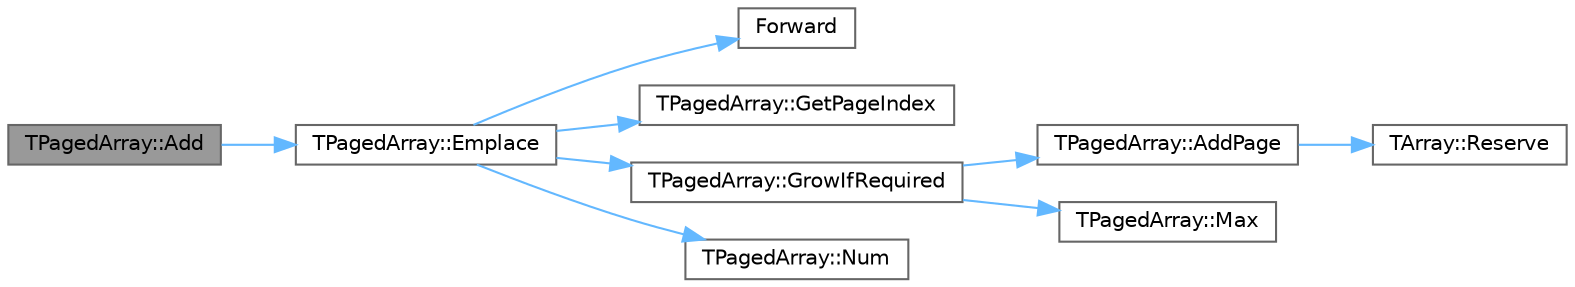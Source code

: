 digraph "TPagedArray::Add"
{
 // INTERACTIVE_SVG=YES
 // LATEX_PDF_SIZE
  bgcolor="transparent";
  edge [fontname=Helvetica,fontsize=10,labelfontname=Helvetica,labelfontsize=10];
  node [fontname=Helvetica,fontsize=10,shape=box,height=0.2,width=0.4];
  rankdir="LR";
  Node1 [id="Node000001",label="TPagedArray::Add",height=0.2,width=0.4,color="gray40", fillcolor="grey60", style="filled", fontcolor="black",tooltip=" "];
  Node1 -> Node2 [id="edge1_Node000001_Node000002",color="steelblue1",style="solid",tooltip=" "];
  Node2 [id="Node000002",label="TPagedArray::Emplace",height=0.2,width=0.4,color="grey40", fillcolor="white", style="filled",URL="$d7/d79/classTPagedArray.html#aecd63721676603d87c2dc9f7623064e1",tooltip=" "];
  Node2 -> Node3 [id="edge2_Node000002_Node000003",color="steelblue1",style="solid",tooltip=" "];
  Node3 [id="Node000003",label="Forward",height=0.2,width=0.4,color="grey40", fillcolor="white", style="filled",URL="$d4/d24/UnrealTemplate_8h.html#a68f280c1d561a8899a1e9e3ea8405d00",tooltip="Forward will cast a reference to an rvalue reference."];
  Node2 -> Node4 [id="edge3_Node000002_Node000004",color="steelblue1",style="solid",tooltip=" "];
  Node4 [id="Node000004",label="TPagedArray::GetPageIndex",height=0.2,width=0.4,color="grey40", fillcolor="white", style="filled",URL="$d7/d79/classTPagedArray.html#ab76a0ea4a5d8d73664de00278687053a",tooltip=" "];
  Node2 -> Node5 [id="edge4_Node000002_Node000005",color="steelblue1",style="solid",tooltip=" "];
  Node5 [id="Node000005",label="TPagedArray::GrowIfRequired",height=0.2,width=0.4,color="grey40", fillcolor="white", style="filled",URL="$d7/d79/classTPagedArray.html#a610a298d9193d908fc9bf4f001e5b303",tooltip=" "];
  Node5 -> Node6 [id="edge5_Node000005_Node000006",color="steelblue1",style="solid",tooltip=" "];
  Node6 [id="Node000006",label="TPagedArray::AddPage",height=0.2,width=0.4,color="grey40", fillcolor="white", style="filled",URL="$d7/d79/classTPagedArray.html#a7ca5f21eb3bf5b5da75d50e7d2ada047",tooltip=" "];
  Node6 -> Node7 [id="edge6_Node000006_Node000007",color="steelblue1",style="solid",tooltip=" "];
  Node7 [id="Node000007",label="TArray::Reserve",height=0.2,width=0.4,color="grey40", fillcolor="white", style="filled",URL="$d4/d52/classTArray.html#a9225b97632948348a65bb19ff212bc08",tooltip="Reserves memory such that the array can contain at least Number elements."];
  Node5 -> Node8 [id="edge7_Node000005_Node000008",color="steelblue1",style="solid",tooltip=" "];
  Node8 [id="Node000008",label="TPagedArray::Max",height=0.2,width=0.4,color="grey40", fillcolor="white", style="filled",URL="$d7/d79/classTPagedArray.html#a79e9ccd1d75a7f8b4c9508b67f7f33f6",tooltip=" "];
  Node2 -> Node9 [id="edge8_Node000002_Node000009",color="steelblue1",style="solid",tooltip=" "];
  Node9 [id="Node000009",label="TPagedArray::Num",height=0.2,width=0.4,color="grey40", fillcolor="white", style="filled",URL="$d7/d79/classTPagedArray.html#a18ae9bab6d53e2d267df248acc903e12",tooltip=" "];
}

